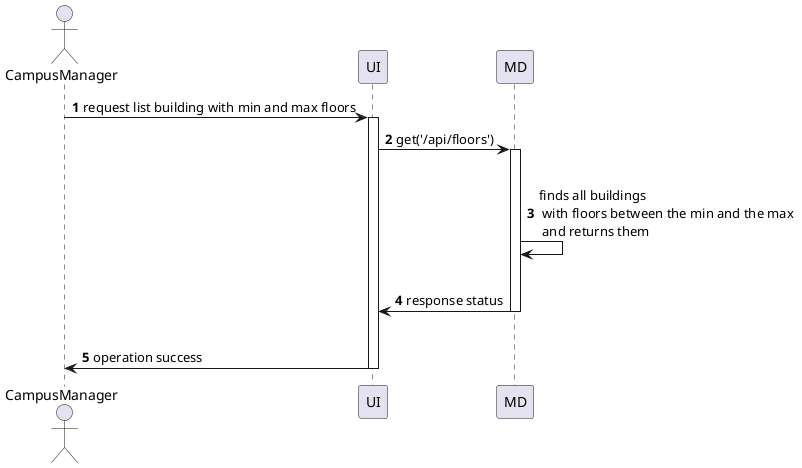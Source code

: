 @startuml
'https://plantuml.com/sequence-diagram

autonumber

actor CampusManager as U
participant UI as UI
participant MD  as R

U -> UI : request list building with min and max floors
activate UI
UI -> R : get('/api/floors')

activate R
|||
R -> R : finds all buildings \n with floors between the min and the max \n and returns them
|||
R -> UI : response status
deactivate R
|||
UI -> U : operation success
deactivate UI

@enduml
